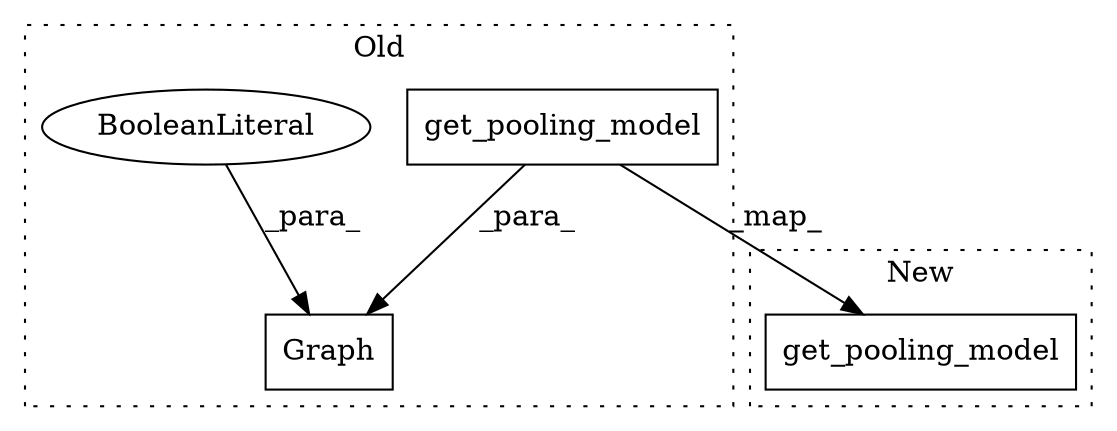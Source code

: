 digraph G {
subgraph cluster0 {
1 [label="get_pooling_model" a="32" s="511" l="19" shape="box"];
3 [label="Graph" a="32" s="505,536" l="6,1" shape="box"];
4 [label="BooleanLiteral" a="9" s="531" l="5" shape="ellipse"];
label = "Old";
style="dotted";
}
subgraph cluster1 {
2 [label="get_pooling_model" a="32" s="455" l="19" shape="box"];
label = "New";
style="dotted";
}
1 -> 2 [label="_map_"];
1 -> 3 [label="_para_"];
4 -> 3 [label="_para_"];
}
